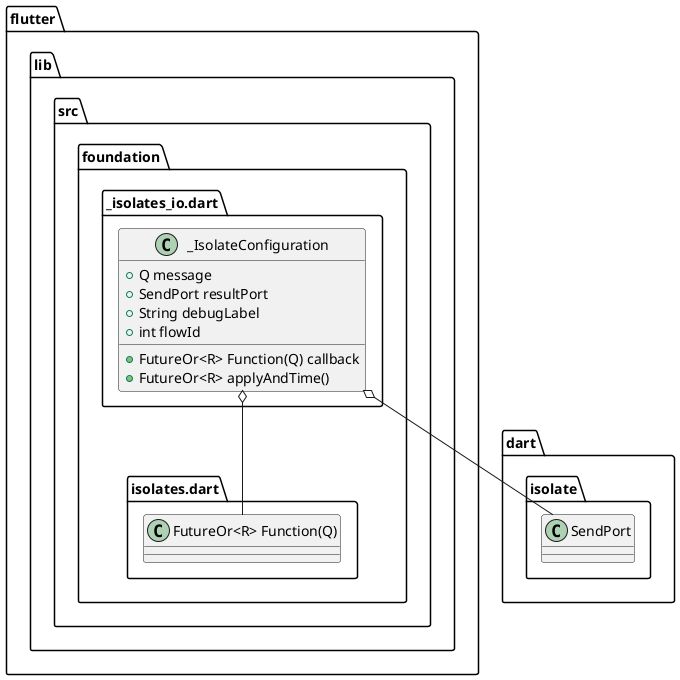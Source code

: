 @startuml
set namespaceSeparator ::

class "flutter::lib::src::foundation::_isolates_io.dart::_IsolateConfiguration" {
  +FutureOr<R> Function(Q) callback
  +Q message
  +SendPort resultPort
  +String debugLabel
  +int flowId
  +FutureOr<R> applyAndTime()
}

"flutter::lib::src::foundation::_isolates_io.dart::_IsolateConfiguration" o-- "flutter::lib::src::foundation::isolates.dart::FutureOr<R> Function(Q)"
"flutter::lib::src::foundation::_isolates_io.dart::_IsolateConfiguration" o-- "dart::isolate::SendPort"


@enduml
